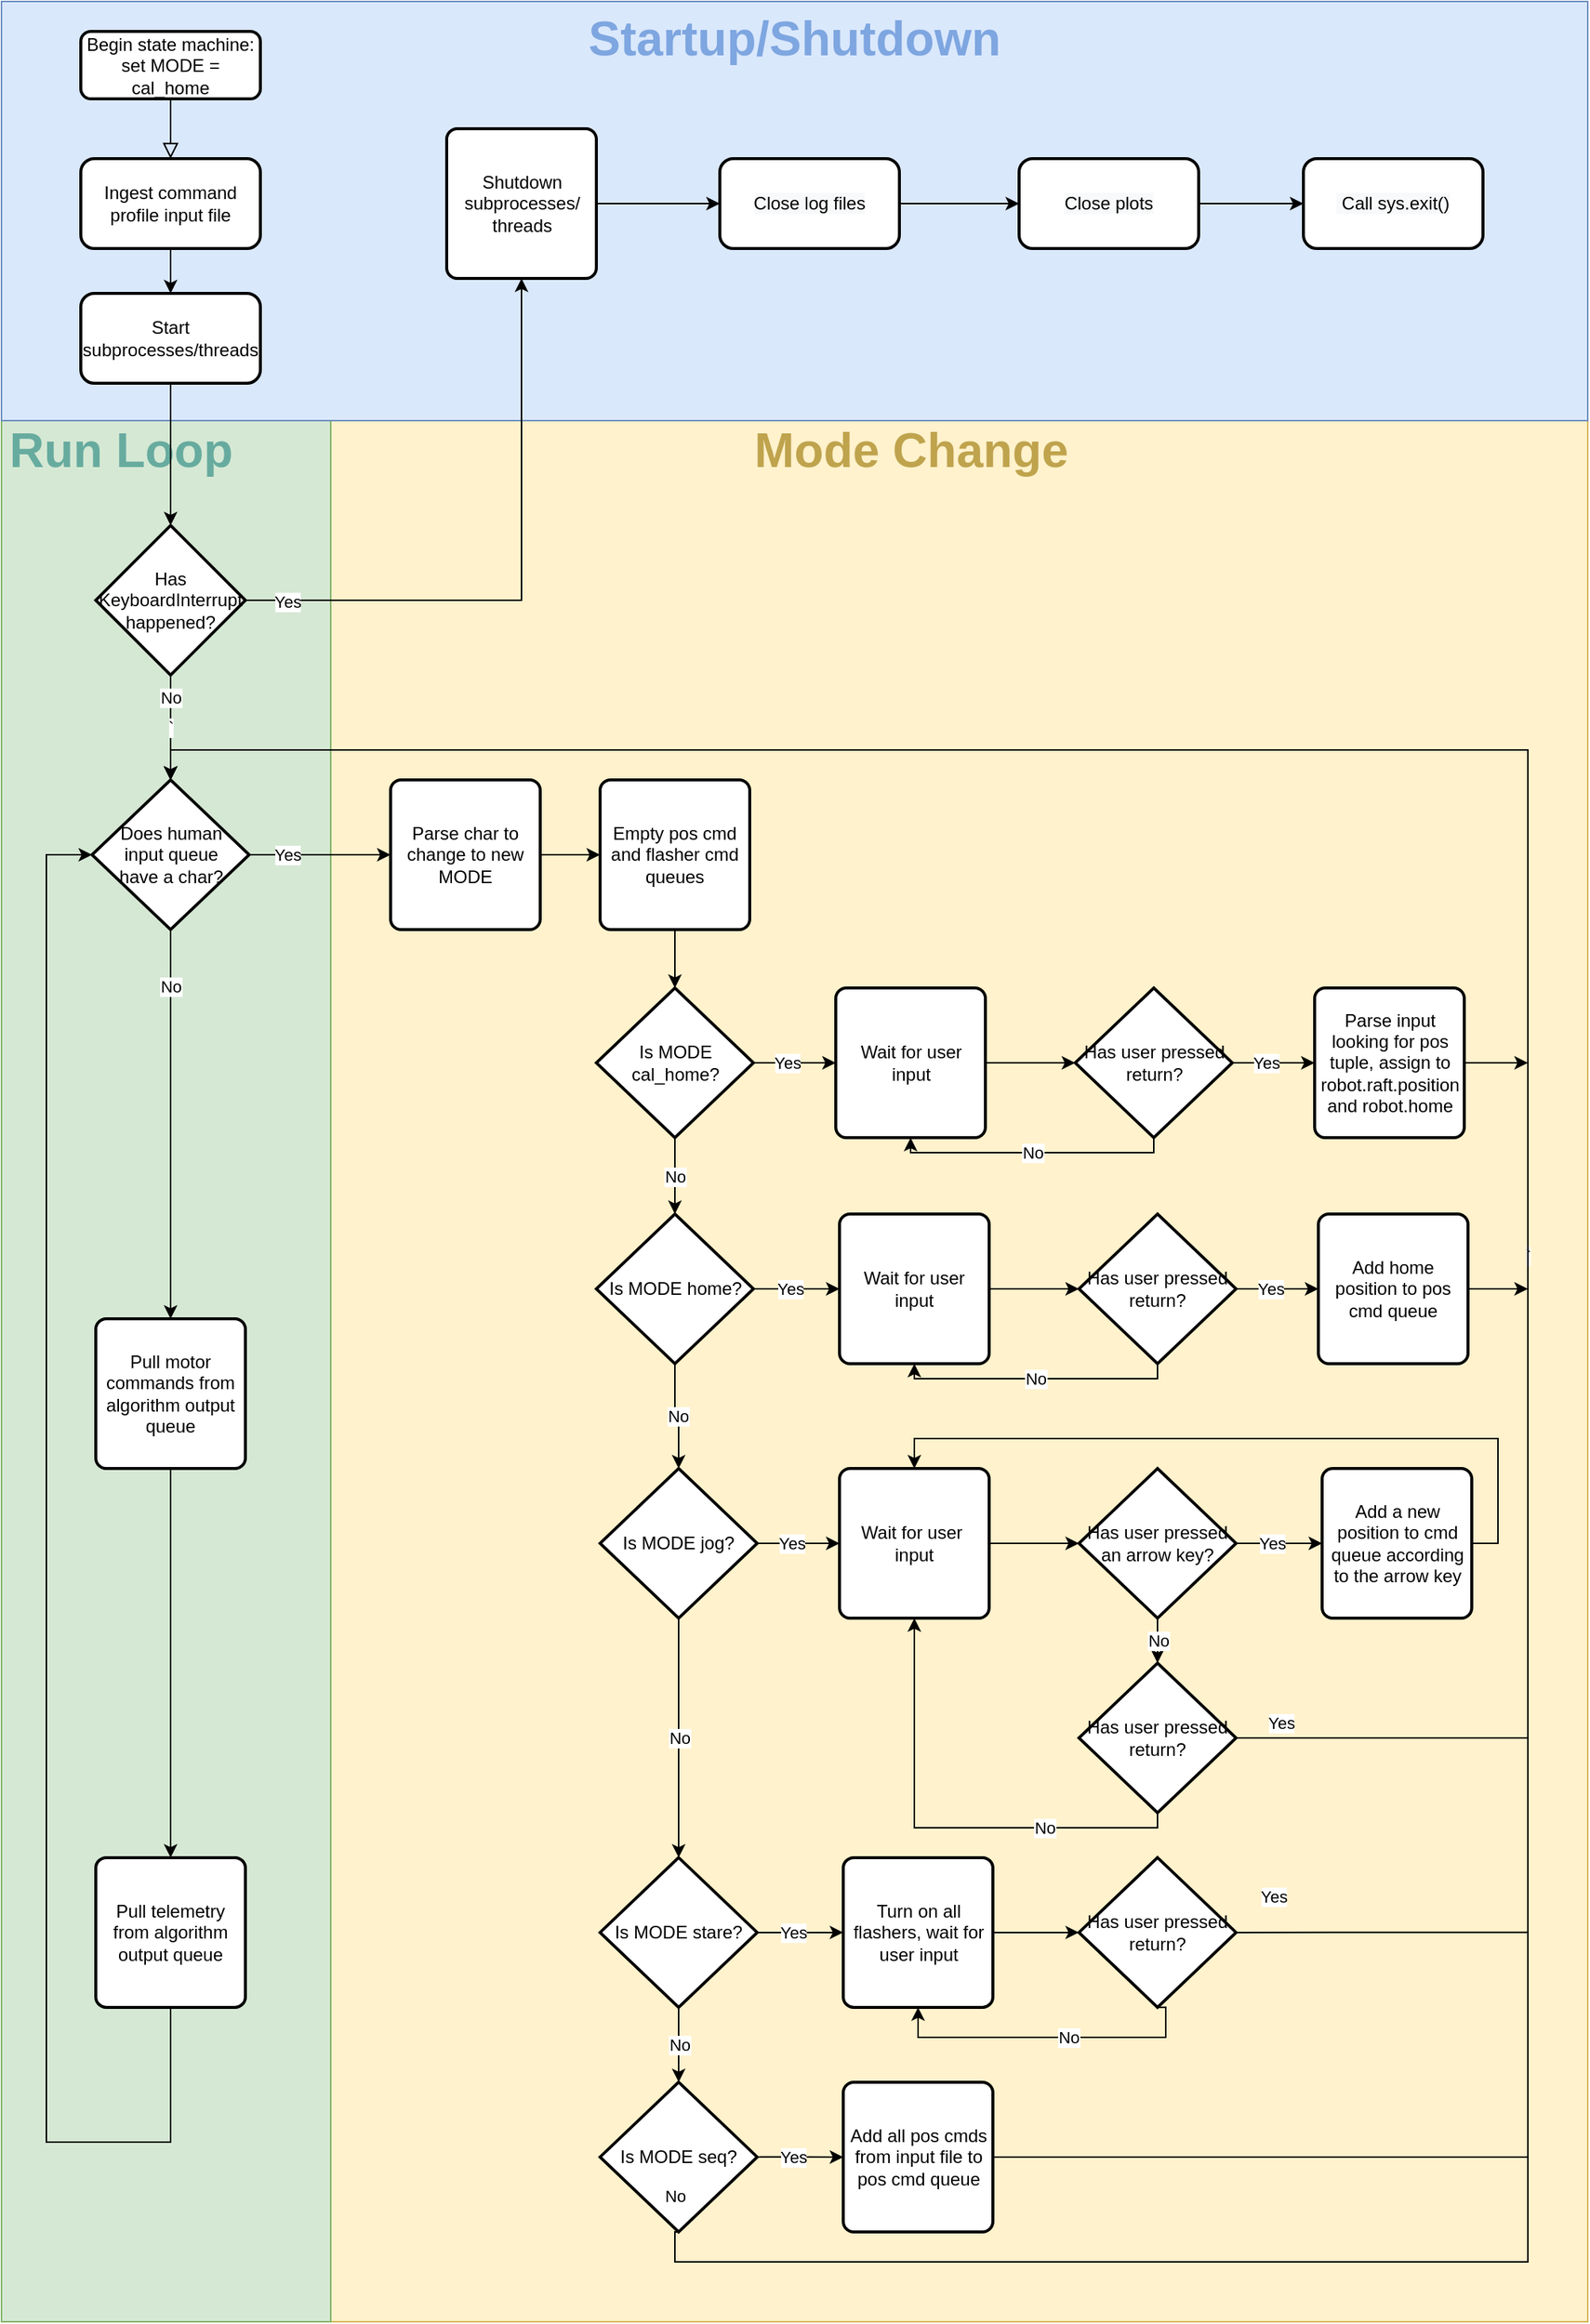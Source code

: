 <mxfile version="15.4.0" type="device"><diagram id="C5RBs43oDa-KdzZeNtuy" name="Page-1"><mxGraphModel dx="981" dy="1736" grid="1" gridSize="10" guides="1" tooltips="1" connect="1" arrows="1" fold="1" page="1" pageScale="1" pageWidth="827" pageHeight="1169" math="0" shadow="0"><root><mxCell id="WIyWlLk6GJQsqaUBKTNV-0"/><mxCell id="WIyWlLk6GJQsqaUBKTNV-1" parent="WIyWlLk6GJQsqaUBKTNV-0"/><mxCell id="3aw1ZNqdZFqttkbGH9FZ-80" value="" style="rounded=0;whiteSpace=wrap;html=1;fillColor=#fff2cc;strokeColor=#d6b656;" vertex="1" parent="WIyWlLk6GJQsqaUBKTNV-1"><mxGeometry x="350" y="-840" width="840" height="1270" as="geometry"/></mxCell><mxCell id="3aw1ZNqdZFqttkbGH9FZ-79" value="" style="rounded=0;whiteSpace=wrap;html=1;fillColor=#d5e8d4;strokeColor=#82b366;" vertex="1" parent="WIyWlLk6GJQsqaUBKTNV-1"><mxGeometry x="130" y="-840" width="220" height="1270" as="geometry"/></mxCell><mxCell id="3aw1ZNqdZFqttkbGH9FZ-78" value="" style="rounded=0;whiteSpace=wrap;html=1;fillColor=#dae8fc;strokeColor=#6c8ebf;" vertex="1" parent="WIyWlLk6GJQsqaUBKTNV-1"><mxGeometry x="130" y="-1120" width="1060" height="280" as="geometry"/></mxCell><mxCell id="WIyWlLk6GJQsqaUBKTNV-2" value="" style="rounded=0;html=1;jettySize=auto;orthogonalLoop=1;fontSize=11;endArrow=block;endFill=0;endSize=8;strokeWidth=1;shadow=0;labelBackgroundColor=none;edgeStyle=orthogonalEdgeStyle;" parent="WIyWlLk6GJQsqaUBKTNV-1" source="WIyWlLk6GJQsqaUBKTNV-3" target="vF_u31iRMHl0yjkTLBo3-0" edge="1"><mxGeometry relative="1" as="geometry"><mxPoint x="240.5" y="-985" as="targetPoint"/></mxGeometry></mxCell><mxCell id="WIyWlLk6GJQsqaUBKTNV-3" value="Begin state machine:&lt;br&gt;set MODE = cal_home" style="rounded=1;whiteSpace=wrap;html=1;fontSize=12;glass=0;strokeWidth=2;shadow=0;" parent="WIyWlLk6GJQsqaUBKTNV-1" vertex="1"><mxGeometry x="183" y="-1100" width="120" height="45" as="geometry"/></mxCell><mxCell id="vF_u31iRMHl0yjkTLBo3-3" style="edgeStyle=orthogonalEdgeStyle;rounded=0;orthogonalLoop=1;jettySize=auto;html=1;exitX=0.5;exitY=1;exitDx=0;exitDy=0;entryX=0.5;entryY=0;entryDx=0;entryDy=0;" parent="WIyWlLk6GJQsqaUBKTNV-1" source="vF_u31iRMHl0yjkTLBo3-0" target="vF_u31iRMHl0yjkTLBo3-8" edge="1"><mxGeometry relative="1" as="geometry"><mxPoint x="240.5" y="-915" as="targetPoint"/></mxGeometry></mxCell><mxCell id="vF_u31iRMHl0yjkTLBo3-0" value="Ingest command profile input file" style="rounded=1;whiteSpace=wrap;html=1;strokeWidth=2;" parent="WIyWlLk6GJQsqaUBKTNV-1" vertex="1"><mxGeometry x="183" y="-1015" width="120" height="60" as="geometry"/></mxCell><mxCell id="vF_u31iRMHl0yjkTLBo3-8" value="Start subprocesses/threads" style="rounded=1;whiteSpace=wrap;html=1;strokeWidth=2;" parent="WIyWlLk6GJQsqaUBKTNV-1" vertex="1"><mxGeometry x="183" y="-925" width="120" height="60" as="geometry"/></mxCell><mxCell id="vF_u31iRMHl0yjkTLBo3-9" value="Does human &lt;br&gt;input queue &lt;br&gt;have a char?" style="strokeWidth=2;html=1;shape=mxgraph.flowchart.decision;whiteSpace=wrap;" parent="WIyWlLk6GJQsqaUBKTNV-1" vertex="1"><mxGeometry x="190.5" y="-600" width="105" height="100" as="geometry"/></mxCell><mxCell id="vF_u31iRMHl0yjkTLBo3-10" value="" style="endArrow=classic;html=1;rounded=0;edgeStyle=orthogonalEdgeStyle;entryX=0;entryY=0.5;entryDx=0;entryDy=0;exitX=1;exitY=0.5;exitDx=0;exitDy=0;exitPerimeter=0;" parent="WIyWlLk6GJQsqaUBKTNV-1" target="vF_u31iRMHl0yjkTLBo3-22" edge="1" source="vF_u31iRMHl0yjkTLBo3-9"><mxGeometry relative="1" as="geometry"><mxPoint x="300" y="-570" as="sourcePoint"/><mxPoint x="394.5" y="-570" as="targetPoint"/></mxGeometry></mxCell><mxCell id="vF_u31iRMHl0yjkTLBo3-11" value="Yes" style="edgeLabel;resizable=0;html=1;align=center;verticalAlign=middle;" parent="vF_u31iRMHl0yjkTLBo3-10" connectable="0" vertex="1"><mxGeometry relative="1" as="geometry"><mxPoint x="-22" as="offset"/></mxGeometry></mxCell><mxCell id="vF_u31iRMHl0yjkTLBo3-14" value="Has KeyboardInterrupt&lt;br&gt;happened?" style="strokeWidth=2;html=1;shape=mxgraph.flowchart.decision;whiteSpace=wrap;" parent="WIyWlLk6GJQsqaUBKTNV-1" vertex="1"><mxGeometry x="193" y="-770" width="100" height="100" as="geometry"/></mxCell><mxCell id="vF_u31iRMHl0yjkTLBo3-15" value="Shutdown subprocesses/&lt;br&gt;threads" style="rounded=1;whiteSpace=wrap;html=1;absoluteArcSize=1;arcSize=14;strokeWidth=2;" parent="WIyWlLk6GJQsqaUBKTNV-1" vertex="1"><mxGeometry x="427.5" y="-1035" width="100" height="100" as="geometry"/></mxCell><mxCell id="vF_u31iRMHl0yjkTLBo3-16" value="`" style="endArrow=classic;html=1;rounded=0;edgeStyle=orthogonalEdgeStyle;entryX=0.5;entryY=0;entryDx=0;entryDy=0;entryPerimeter=0;exitX=0.5;exitY=1;exitDx=0;exitDy=0;exitPerimeter=0;" parent="WIyWlLk6GJQsqaUBKTNV-1" source="vF_u31iRMHl0yjkTLBo3-14" target="vF_u31iRMHl0yjkTLBo3-9" edge="1"><mxGeometry relative="1" as="geometry"><mxPoint x="208" y="-480" as="sourcePoint"/><mxPoint x="318" y="-560" as="targetPoint"/></mxGeometry></mxCell><mxCell id="vF_u31iRMHl0yjkTLBo3-17" value="No" style="edgeLabel;resizable=0;html=1;align=center;verticalAlign=middle;" parent="vF_u31iRMHl0yjkTLBo3-16" connectable="0" vertex="1"><mxGeometry relative="1" as="geometry"><mxPoint y="-20" as="offset"/></mxGeometry></mxCell><mxCell id="vF_u31iRMHl0yjkTLBo3-18" value="" style="endArrow=classic;html=1;rounded=0;edgeStyle=orthogonalEdgeStyle;exitX=0.5;exitY=1;exitDx=0;exitDy=0;exitPerimeter=0;entryX=0.5;entryY=0;entryDx=0;entryDy=0;" parent="WIyWlLk6GJQsqaUBKTNV-1" edge="1"><mxGeometry relative="1" as="geometry"><mxPoint x="243" y="-500" as="sourcePoint"/><mxPoint x="243" y="-240" as="targetPoint"/></mxGeometry></mxCell><mxCell id="vF_u31iRMHl0yjkTLBo3-19" value="No" style="edgeLabel;resizable=0;html=1;align=center;verticalAlign=middle;" parent="vF_u31iRMHl0yjkTLBo3-18" connectable="0" vertex="1"><mxGeometry relative="1" as="geometry"><mxPoint y="-92" as="offset"/></mxGeometry></mxCell><mxCell id="vF_u31iRMHl0yjkTLBo3-20" value="Is MODE cal_home?" style="strokeWidth=2;html=1;shape=mxgraph.flowchart.decision;whiteSpace=wrap;" parent="WIyWlLk6GJQsqaUBKTNV-1" vertex="1"><mxGeometry x="527.5" y="-461" width="105" height="100" as="geometry"/></mxCell><mxCell id="vF_u31iRMHl0yjkTLBo3-22" value="Parse char to change to new MODE" style="rounded=1;whiteSpace=wrap;html=1;absoluteArcSize=1;arcSize=14;strokeWidth=2;" parent="WIyWlLk6GJQsqaUBKTNV-1" vertex="1"><mxGeometry x="390" y="-600" width="100" height="100" as="geometry"/></mxCell><mxCell id="vF_u31iRMHl0yjkTLBo3-23" value="Wait for user &lt;br&gt;input" style="rounded=1;whiteSpace=wrap;html=1;absoluteArcSize=1;arcSize=14;strokeWidth=2;" parent="WIyWlLk6GJQsqaUBKTNV-1" vertex="1"><mxGeometry x="687.5" y="-461" width="100" height="100" as="geometry"/></mxCell><mxCell id="vF_u31iRMHl0yjkTLBo3-24" value="Is MODE home?" style="strokeWidth=2;html=1;shape=mxgraph.flowchart.decision;whiteSpace=wrap;" parent="WIyWlLk6GJQsqaUBKTNV-1" vertex="1"><mxGeometry x="527.5" y="-310" width="105" height="100" as="geometry"/></mxCell><mxCell id="vF_u31iRMHl0yjkTLBo3-25" value="Wait for user &lt;br&gt;input" style="rounded=1;whiteSpace=wrap;html=1;absoluteArcSize=1;arcSize=14;strokeWidth=2;" parent="WIyWlLk6GJQsqaUBKTNV-1" vertex="1"><mxGeometry x="690" y="-310" width="100" height="100" as="geometry"/></mxCell><mxCell id="vF_u31iRMHl0yjkTLBo3-26" value="Is MODE jog?" style="strokeWidth=2;html=1;shape=mxgraph.flowchart.decision;whiteSpace=wrap;" parent="WIyWlLk6GJQsqaUBKTNV-1" vertex="1"><mxGeometry x="530" y="-140" width="105" height="100" as="geometry"/></mxCell><mxCell id="vF_u31iRMHl0yjkTLBo3-27" value="Wait for user&amp;nbsp;&lt;br&gt;input" style="rounded=1;whiteSpace=wrap;html=1;absoluteArcSize=1;arcSize=14;strokeWidth=2;" parent="WIyWlLk6GJQsqaUBKTNV-1" vertex="1"><mxGeometry x="690" y="-140" width="100" height="100" as="geometry"/></mxCell><mxCell id="vF_u31iRMHl0yjkTLBo3-28" value="Is MODE stare?" style="strokeWidth=2;html=1;shape=mxgraph.flowchart.decision;whiteSpace=wrap;" parent="WIyWlLk6GJQsqaUBKTNV-1" vertex="1"><mxGeometry x="530" y="119.94" width="105" height="100" as="geometry"/></mxCell><mxCell id="3aw1ZNqdZFqttkbGH9FZ-0" value="Is MODE seq?" style="strokeWidth=2;html=1;shape=mxgraph.flowchart.decision;whiteSpace=wrap;" vertex="1" parent="WIyWlLk6GJQsqaUBKTNV-1"><mxGeometry x="530" y="269.94" width="105" height="100" as="geometry"/></mxCell><mxCell id="3aw1ZNqdZFqttkbGH9FZ-1" value="Add all pos cmds from input file to pos cmd queue" style="rounded=1;whiteSpace=wrap;html=1;absoluteArcSize=1;arcSize=14;strokeWidth=2;" vertex="1" parent="WIyWlLk6GJQsqaUBKTNV-1"><mxGeometry x="692.5" y="270" width="100" height="100" as="geometry"/></mxCell><mxCell id="3aw1ZNqdZFqttkbGH9FZ-3" value="Has user pressed return?" style="strokeWidth=2;html=1;shape=mxgraph.flowchart.decision;whiteSpace=wrap;" vertex="1" parent="WIyWlLk6GJQsqaUBKTNV-1"><mxGeometry x="847.5" y="-461" width="105" height="100" as="geometry"/></mxCell><mxCell id="3aw1ZNqdZFqttkbGH9FZ-4" value="Parse input looking for pos tuple, assign to robot.raft.position and robot.home" style="rounded=1;whiteSpace=wrap;html=1;absoluteArcSize=1;arcSize=14;strokeWidth=2;" vertex="1" parent="WIyWlLk6GJQsqaUBKTNV-1"><mxGeometry x="1007.5" y="-461" width="100" height="100" as="geometry"/></mxCell><mxCell id="3aw1ZNqdZFqttkbGH9FZ-5" value="Empty pos cmd and flasher cmd queues" style="rounded=1;whiteSpace=wrap;html=1;absoluteArcSize=1;arcSize=14;strokeWidth=2;" vertex="1" parent="WIyWlLk6GJQsqaUBKTNV-1"><mxGeometry x="530" y="-600" width="100" height="100" as="geometry"/></mxCell><mxCell id="3aw1ZNqdZFqttkbGH9FZ-6" value="Has user pressed return?" style="strokeWidth=2;html=1;shape=mxgraph.flowchart.decision;whiteSpace=wrap;" vertex="1" parent="WIyWlLk6GJQsqaUBKTNV-1"><mxGeometry x="850" y="-310" width="105" height="100" as="geometry"/></mxCell><mxCell id="3aw1ZNqdZFqttkbGH9FZ-7" value="Add home position to pos cmd queue" style="rounded=1;whiteSpace=wrap;html=1;absoluteArcSize=1;arcSize=14;strokeWidth=2;" vertex="1" parent="WIyWlLk6GJQsqaUBKTNV-1"><mxGeometry x="1010" y="-310" width="100" height="100" as="geometry"/></mxCell><mxCell id="3aw1ZNqdZFqttkbGH9FZ-8" value="Has user pressed return?" style="strokeWidth=2;html=1;shape=mxgraph.flowchart.decision;whiteSpace=wrap;" vertex="1" parent="WIyWlLk6GJQsqaUBKTNV-1"><mxGeometry x="850" y="-10" width="105" height="100" as="geometry"/></mxCell><mxCell id="3aw1ZNqdZFqttkbGH9FZ-9" value="Add a new position to cmd queue according to the arrow key" style="rounded=1;whiteSpace=wrap;html=1;absoluteArcSize=1;arcSize=14;strokeWidth=2;" vertex="1" parent="WIyWlLk6GJQsqaUBKTNV-1"><mxGeometry x="1012.5" y="-140" width="100" height="100" as="geometry"/></mxCell><mxCell id="3aw1ZNqdZFqttkbGH9FZ-10" value="Has user pressed an arrow key?" style="strokeWidth=2;html=1;shape=mxgraph.flowchart.decision;whiteSpace=wrap;" vertex="1" parent="WIyWlLk6GJQsqaUBKTNV-1"><mxGeometry x="850" y="-140" width="105" height="100" as="geometry"/></mxCell><mxCell id="3aw1ZNqdZFqttkbGH9FZ-11" value="Has user pressed return?" style="strokeWidth=2;html=1;shape=mxgraph.flowchart.decision;whiteSpace=wrap;" vertex="1" parent="WIyWlLk6GJQsqaUBKTNV-1"><mxGeometry x="850" y="119.94" width="105" height="100" as="geometry"/></mxCell><mxCell id="3aw1ZNqdZFqttkbGH9FZ-12" value="Turn on all flashers, wait for user input" style="rounded=1;whiteSpace=wrap;html=1;absoluteArcSize=1;arcSize=14;strokeWidth=2;" vertex="1" parent="WIyWlLk6GJQsqaUBKTNV-1"><mxGeometry x="692.5" y="119.94" width="100" height="100" as="geometry"/></mxCell><mxCell id="3aw1ZNqdZFqttkbGH9FZ-13" value="" style="endArrow=classic;html=1;rounded=0;edgeStyle=orthogonalEdgeStyle;entryX=0;entryY=0.5;entryDx=0;entryDy=0;exitX=1;exitY=0.5;exitDx=0;exitDy=0;" edge="1" parent="WIyWlLk6GJQsqaUBKTNV-1" source="vF_u31iRMHl0yjkTLBo3-22" target="3aw1ZNqdZFqttkbGH9FZ-5"><mxGeometry width="50" height="50" relative="1" as="geometry"><mxPoint x="490.5" y="-521" as="sourcePoint"/><mxPoint x="502.5" y="-601" as="targetPoint"/></mxGeometry></mxCell><mxCell id="3aw1ZNqdZFqttkbGH9FZ-14" value="" style="endArrow=classic;html=1;rounded=0;edgeStyle=orthogonalEdgeStyle;exitX=1;exitY=0.5;exitDx=0;exitDy=0;exitPerimeter=0;entryX=0.5;entryY=1;entryDx=0;entryDy=0;" edge="1" parent="WIyWlLk6GJQsqaUBKTNV-1" source="vF_u31iRMHl0yjkTLBo3-14" target="vF_u31iRMHl0yjkTLBo3-15"><mxGeometry relative="1" as="geometry"><mxPoint x="320" y="-540" as="sourcePoint"/><mxPoint x="362.5" y="-720" as="targetPoint"/></mxGeometry></mxCell><mxCell id="3aw1ZNqdZFqttkbGH9FZ-15" value="Yes" style="edgeLabel;resizable=0;html=1;align=center;verticalAlign=middle;" connectable="0" vertex="1" parent="3aw1ZNqdZFqttkbGH9FZ-14"><mxGeometry relative="1" as="geometry"><mxPoint x="-157" y="16" as="offset"/></mxGeometry></mxCell><mxCell id="3aw1ZNqdZFqttkbGH9FZ-17" value="" style="endArrow=classic;html=1;rounded=0;edgeStyle=orthogonalEdgeStyle;entryX=0.5;entryY=0;entryDx=0;entryDy=0;exitX=0.5;exitY=1;exitDx=0;exitDy=0;entryPerimeter=0;" edge="1" parent="WIyWlLk6GJQsqaUBKTNV-1" source="3aw1ZNqdZFqttkbGH9FZ-5" target="vF_u31iRMHl0yjkTLBo3-20"><mxGeometry width="50" height="50" relative="1" as="geometry"><mxPoint x="472.5" y="-540" as="sourcePoint"/><mxPoint x="537.5" y="-540" as="targetPoint"/></mxGeometry></mxCell><mxCell id="3aw1ZNqdZFqttkbGH9FZ-18" value="" style="endArrow=classic;html=1;rounded=0;edgeStyle=orthogonalEdgeStyle;entryX=0;entryY=0.5;entryDx=0;entryDy=0;exitX=1;exitY=0.5;exitDx=0;exitDy=0;exitPerimeter=0;" edge="1" parent="WIyWlLk6GJQsqaUBKTNV-1" source="vF_u31iRMHl0yjkTLBo3-20" target="vF_u31iRMHl0yjkTLBo3-23"><mxGeometry relative="1" as="geometry"><mxPoint x="317.5" y="-540" as="sourcePoint"/><mxPoint x="372.5" y="-540" as="targetPoint"/></mxGeometry></mxCell><mxCell id="3aw1ZNqdZFqttkbGH9FZ-19" value="Yes" style="edgeLabel;resizable=0;html=1;align=center;verticalAlign=middle;" connectable="0" vertex="1" parent="3aw1ZNqdZFqttkbGH9FZ-18"><mxGeometry relative="1" as="geometry"><mxPoint x="-5" as="offset"/></mxGeometry></mxCell><mxCell id="3aw1ZNqdZFqttkbGH9FZ-20" value="" style="endArrow=classic;html=1;rounded=0;edgeStyle=orthogonalEdgeStyle;entryX=0;entryY=0.5;entryDx=0;entryDy=0;exitX=1;exitY=0.5;exitDx=0;exitDy=0;exitPerimeter=0;" edge="1" parent="WIyWlLk6GJQsqaUBKTNV-1" source="vF_u31iRMHl0yjkTLBo3-24" target="vF_u31iRMHl0yjkTLBo3-25"><mxGeometry relative="1" as="geometry"><mxPoint x="330" y="-510" as="sourcePoint"/><mxPoint x="385" y="-510" as="targetPoint"/></mxGeometry></mxCell><mxCell id="3aw1ZNqdZFqttkbGH9FZ-21" value="Yes" style="edgeLabel;resizable=0;html=1;align=center;verticalAlign=middle;" connectable="0" vertex="1" parent="3aw1ZNqdZFqttkbGH9FZ-20"><mxGeometry relative="1" as="geometry"><mxPoint x="-5" as="offset"/></mxGeometry></mxCell><mxCell id="3aw1ZNqdZFqttkbGH9FZ-22" value="" style="endArrow=classic;html=1;rounded=0;edgeStyle=orthogonalEdgeStyle;entryX=0;entryY=0.5;entryDx=0;entryDy=0;exitX=1;exitY=0.5;exitDx=0;exitDy=0;exitPerimeter=0;" edge="1" parent="WIyWlLk6GJQsqaUBKTNV-1" source="vF_u31iRMHl0yjkTLBo3-26" target="vF_u31iRMHl0yjkTLBo3-27"><mxGeometry relative="1" as="geometry"><mxPoint x="342.5" y="-460" as="sourcePoint"/><mxPoint x="397.5" y="-460" as="targetPoint"/></mxGeometry></mxCell><mxCell id="3aw1ZNqdZFqttkbGH9FZ-23" value="Yes" style="edgeLabel;resizable=0;html=1;align=center;verticalAlign=middle;" connectable="0" vertex="1" parent="3aw1ZNqdZFqttkbGH9FZ-22"><mxGeometry relative="1" as="geometry"><mxPoint x="-5" as="offset"/></mxGeometry></mxCell><mxCell id="3aw1ZNqdZFqttkbGH9FZ-24" value="" style="endArrow=classic;html=1;rounded=0;edgeStyle=orthogonalEdgeStyle;entryX=0;entryY=0.5;entryDx=0;entryDy=0;exitX=1;exitY=0.5;exitDx=0;exitDy=0;exitPerimeter=0;" edge="1" parent="WIyWlLk6GJQsqaUBKTNV-1" source="3aw1ZNqdZFqttkbGH9FZ-3" target="3aw1ZNqdZFqttkbGH9FZ-4"><mxGeometry relative="1" as="geometry"><mxPoint x="347.5" y="-510" as="sourcePoint"/><mxPoint x="402.5" y="-510" as="targetPoint"/></mxGeometry></mxCell><mxCell id="3aw1ZNqdZFqttkbGH9FZ-25" value="Yes" style="edgeLabel;resizable=0;html=1;align=center;verticalAlign=middle;" connectable="0" vertex="1" parent="3aw1ZNqdZFqttkbGH9FZ-24"><mxGeometry relative="1" as="geometry"><mxPoint x="-5" as="offset"/></mxGeometry></mxCell><mxCell id="3aw1ZNqdZFqttkbGH9FZ-26" value="" style="endArrow=classic;html=1;rounded=0;edgeStyle=orthogonalEdgeStyle;entryX=0;entryY=0.5;entryDx=0;entryDy=0;exitX=1;exitY=0.5;exitDx=0;exitDy=0;exitPerimeter=0;" edge="1" parent="WIyWlLk6GJQsqaUBKTNV-1" source="3aw1ZNqdZFqttkbGH9FZ-6" target="3aw1ZNqdZFqttkbGH9FZ-7"><mxGeometry relative="1" as="geometry"><mxPoint x="360" y="-480" as="sourcePoint"/><mxPoint x="415" y="-480" as="targetPoint"/></mxGeometry></mxCell><mxCell id="3aw1ZNqdZFqttkbGH9FZ-27" value="Yes" style="edgeLabel;resizable=0;html=1;align=center;verticalAlign=middle;" connectable="0" vertex="1" parent="3aw1ZNqdZFqttkbGH9FZ-26"><mxGeometry relative="1" as="geometry"><mxPoint x="-5" as="offset"/></mxGeometry></mxCell><mxCell id="3aw1ZNqdZFqttkbGH9FZ-30" value="" style="endArrow=classic;html=1;rounded=0;edgeStyle=orthogonalEdgeStyle;entryX=0;entryY=0.5;entryDx=0;entryDy=0;exitX=1;exitY=0.5;exitDx=0;exitDy=0;exitPerimeter=0;" edge="1" parent="WIyWlLk6GJQsqaUBKTNV-1" source="3aw1ZNqdZFqttkbGH9FZ-10" target="3aw1ZNqdZFqttkbGH9FZ-9"><mxGeometry relative="1" as="geometry"><mxPoint x="382.5" y="-420" as="sourcePoint"/><mxPoint x="437.5" y="-420" as="targetPoint"/></mxGeometry></mxCell><mxCell id="3aw1ZNqdZFqttkbGH9FZ-31" value="Yes" style="edgeLabel;resizable=0;html=1;align=center;verticalAlign=middle;" connectable="0" vertex="1" parent="3aw1ZNqdZFqttkbGH9FZ-30"><mxGeometry relative="1" as="geometry"><mxPoint x="-5" as="offset"/></mxGeometry></mxCell><mxCell id="3aw1ZNqdZFqttkbGH9FZ-33" value="" style="endArrow=classic;html=1;rounded=0;edgeStyle=orthogonalEdgeStyle;exitX=1;exitY=0.5;exitDx=0;exitDy=0;" edge="1" parent="WIyWlLk6GJQsqaUBKTNV-1" source="3aw1ZNqdZFqttkbGH9FZ-4"><mxGeometry width="50" height="50" relative="1" as="geometry"><mxPoint x="472.5" y="-540" as="sourcePoint"/><mxPoint x="1150" y="-411" as="targetPoint"/></mxGeometry></mxCell><mxCell id="3aw1ZNqdZFqttkbGH9FZ-34" value="" style="endArrow=classic;html=1;rounded=0;edgeStyle=orthogonalEdgeStyle;exitX=1;exitY=0.5;exitDx=0;exitDy=0;" edge="1" parent="WIyWlLk6GJQsqaUBKTNV-1" source="3aw1ZNqdZFqttkbGH9FZ-7"><mxGeometry width="50" height="50" relative="1" as="geometry"><mxPoint x="1117.5" y="-401" as="sourcePoint"/><mxPoint x="1150" y="-260" as="targetPoint"/></mxGeometry></mxCell><mxCell id="3aw1ZNqdZFqttkbGH9FZ-35" value="" style="endArrow=classic;html=1;rounded=0;edgeStyle=orthogonalEdgeStyle;exitX=1;exitY=0.5;exitDx=0;exitDy=0;entryX=0.5;entryY=0;entryDx=0;entryDy=0;" edge="1" parent="WIyWlLk6GJQsqaUBKTNV-1" source="3aw1ZNqdZFqttkbGH9FZ-9" target="vF_u31iRMHl0yjkTLBo3-27"><mxGeometry width="50" height="50" relative="1" as="geometry"><mxPoint x="1122.5" y="-210" as="sourcePoint"/><mxPoint x="1165" y="-210" as="targetPoint"/><Array as="points"><mxPoint x="1130" y="-90"/><mxPoint x="1130" y="-160"/><mxPoint x="740" y="-160"/></Array></mxGeometry></mxCell><mxCell id="3aw1ZNqdZFqttkbGH9FZ-36" value="" style="endArrow=classic;html=1;rounded=0;edgeStyle=orthogonalEdgeStyle;entryX=0;entryY=0.5;entryDx=0;entryDy=0;exitX=1;exitY=0.5;exitDx=0;exitDy=0;entryPerimeter=0;" edge="1" parent="WIyWlLk6GJQsqaUBKTNV-1" source="vF_u31iRMHl0yjkTLBo3-23" target="3aw1ZNqdZFqttkbGH9FZ-3"><mxGeometry width="50" height="50" relative="1" as="geometry"><mxPoint x="472.5" y="-540" as="sourcePoint"/><mxPoint x="540" y="-540" as="targetPoint"/></mxGeometry></mxCell><mxCell id="3aw1ZNqdZFqttkbGH9FZ-37" value="" style="endArrow=classic;html=1;rounded=0;edgeStyle=orthogonalEdgeStyle;entryX=0;entryY=0.5;entryDx=0;entryDy=0;exitX=1;exitY=0.5;exitDx=0;exitDy=0;entryPerimeter=0;" edge="1" parent="WIyWlLk6GJQsqaUBKTNV-1" source="vF_u31iRMHl0yjkTLBo3-25" target="3aw1ZNqdZFqttkbGH9FZ-6"><mxGeometry width="50" height="50" relative="1" as="geometry"><mxPoint x="797.5" y="-401" as="sourcePoint"/><mxPoint x="857.5" y="-401" as="targetPoint"/></mxGeometry></mxCell><mxCell id="3aw1ZNqdZFqttkbGH9FZ-38" value="" style="endArrow=classic;html=1;rounded=0;edgeStyle=orthogonalEdgeStyle;entryX=0;entryY=0.5;entryDx=0;entryDy=0;exitX=1;exitY=0.5;exitDx=0;exitDy=0;entryPerimeter=0;" edge="1" parent="WIyWlLk6GJQsqaUBKTNV-1" source="vF_u31iRMHl0yjkTLBo3-27" target="3aw1ZNqdZFqttkbGH9FZ-10"><mxGeometry width="50" height="50" relative="1" as="geometry"><mxPoint x="802.5" y="-230" as="sourcePoint"/><mxPoint x="862.5" y="-230" as="targetPoint"/></mxGeometry></mxCell><mxCell id="3aw1ZNqdZFqttkbGH9FZ-39" value="`" style="endArrow=classic;html=1;rounded=0;edgeStyle=orthogonalEdgeStyle;exitX=0.5;exitY=1;exitDx=0;exitDy=0;exitPerimeter=0;entryX=0.5;entryY=0;entryDx=0;entryDy=0;entryPerimeter=0;" edge="1" parent="WIyWlLk6GJQsqaUBKTNV-1" source="vF_u31iRMHl0yjkTLBo3-20" target="vF_u31iRMHl0yjkTLBo3-24"><mxGeometry relative="1" as="geometry"><mxPoint x="290" y="-290" as="sourcePoint"/><mxPoint x="485" y="-200" as="targetPoint"/></mxGeometry></mxCell><mxCell id="3aw1ZNqdZFqttkbGH9FZ-40" value="No" style="edgeLabel;resizable=0;html=1;align=center;verticalAlign=middle;" connectable="0" vertex="1" parent="3aw1ZNqdZFqttkbGH9FZ-39"><mxGeometry relative="1" as="geometry"/></mxCell><mxCell id="3aw1ZNqdZFqttkbGH9FZ-41" value="`" style="endArrow=classic;html=1;rounded=0;edgeStyle=orthogonalEdgeStyle;exitX=0.5;exitY=1;exitDx=0;exitDy=0;exitPerimeter=0;entryX=0.5;entryY=0;entryDx=0;entryDy=0;entryPerimeter=0;" edge="1" parent="WIyWlLk6GJQsqaUBKTNV-1" source="vF_u31iRMHl0yjkTLBo3-24" target="vF_u31iRMHl0yjkTLBo3-26"><mxGeometry relative="1" as="geometry"><mxPoint x="590" y="-351" as="sourcePoint"/><mxPoint x="590" y="-300" as="targetPoint"/></mxGeometry></mxCell><mxCell id="3aw1ZNqdZFqttkbGH9FZ-42" value="No" style="edgeLabel;resizable=0;html=1;align=center;verticalAlign=middle;" connectable="0" vertex="1" parent="3aw1ZNqdZFqttkbGH9FZ-41"><mxGeometry relative="1" as="geometry"/></mxCell><mxCell id="3aw1ZNqdZFqttkbGH9FZ-43" value="`" style="endArrow=classic;html=1;rounded=0;edgeStyle=orthogonalEdgeStyle;exitX=0.5;exitY=1;exitDx=0;exitDy=0;exitPerimeter=0;entryX=0.5;entryY=0;entryDx=0;entryDy=0;entryPerimeter=0;" edge="1" parent="WIyWlLk6GJQsqaUBKTNV-1" source="vF_u31iRMHl0yjkTLBo3-26" target="vF_u31iRMHl0yjkTLBo3-28"><mxGeometry relative="1" as="geometry"><mxPoint x="592.5" y="-180" as="sourcePoint"/><mxPoint x="592.5" y="-130" as="targetPoint"/></mxGeometry></mxCell><mxCell id="3aw1ZNqdZFqttkbGH9FZ-44" value="No" style="edgeLabel;resizable=0;html=1;align=center;verticalAlign=middle;" connectable="0" vertex="1" parent="3aw1ZNqdZFqttkbGH9FZ-43"><mxGeometry relative="1" as="geometry"/></mxCell><mxCell id="3aw1ZNqdZFqttkbGH9FZ-45" value="`" style="endArrow=classic;html=1;rounded=0;edgeStyle=orthogonalEdgeStyle;exitX=0.5;exitY=1;exitDx=0;exitDy=0;exitPerimeter=0;entryX=0.5;entryY=0;entryDx=0;entryDy=0;entryPerimeter=0;" edge="1" parent="WIyWlLk6GJQsqaUBKTNV-1" source="vF_u31iRMHl0yjkTLBo3-28" target="3aw1ZNqdZFqttkbGH9FZ-0"><mxGeometry relative="1" as="geometry"><mxPoint x="635" y="-20.06" as="sourcePoint"/><mxPoint x="640" y="129.94" as="targetPoint"/></mxGeometry></mxCell><mxCell id="3aw1ZNqdZFqttkbGH9FZ-46" value="No" style="edgeLabel;resizable=0;html=1;align=center;verticalAlign=middle;" connectable="0" vertex="1" parent="3aw1ZNqdZFqttkbGH9FZ-45"><mxGeometry relative="1" as="geometry"/></mxCell><mxCell id="3aw1ZNqdZFqttkbGH9FZ-49" value="`" style="endArrow=classic;html=1;rounded=0;edgeStyle=orthogonalEdgeStyle;exitX=0.5;exitY=1;exitDx=0;exitDy=0;exitPerimeter=0;entryX=0.5;entryY=1;entryDx=0;entryDy=0;" edge="1" parent="WIyWlLk6GJQsqaUBKTNV-1" source="3aw1ZNqdZFqttkbGH9FZ-3" target="vF_u31iRMHl0yjkTLBo3-23"><mxGeometry relative="1" as="geometry"><mxPoint x="590" y="-200" as="sourcePoint"/><mxPoint x="590" y="-150" as="targetPoint"/></mxGeometry></mxCell><mxCell id="3aw1ZNqdZFqttkbGH9FZ-50" value="No" style="edgeLabel;resizable=0;html=1;align=center;verticalAlign=middle;" connectable="0" vertex="1" parent="3aw1ZNqdZFqttkbGH9FZ-49"><mxGeometry relative="1" as="geometry"/></mxCell><mxCell id="3aw1ZNqdZFqttkbGH9FZ-51" value="`" style="endArrow=classic;html=1;rounded=0;edgeStyle=orthogonalEdgeStyle;exitX=0.5;exitY=1;exitDx=0;exitDy=0;exitPerimeter=0;entryX=0.5;entryY=1;entryDx=0;entryDy=0;" edge="1" parent="WIyWlLk6GJQsqaUBKTNV-1" source="3aw1ZNqdZFqttkbGH9FZ-6" target="vF_u31iRMHl0yjkTLBo3-25"><mxGeometry relative="1" as="geometry"><mxPoint x="910.0" y="-351" as="sourcePoint"/><mxPoint x="747.5" y="-351" as="targetPoint"/></mxGeometry></mxCell><mxCell id="3aw1ZNqdZFqttkbGH9FZ-52" value="No" style="edgeLabel;resizable=0;html=1;align=center;verticalAlign=middle;" connectable="0" vertex="1" parent="3aw1ZNqdZFqttkbGH9FZ-51"><mxGeometry relative="1" as="geometry"/></mxCell><mxCell id="3aw1ZNqdZFqttkbGH9FZ-53" value="`" style="endArrow=classic;html=1;rounded=0;edgeStyle=orthogonalEdgeStyle;exitX=0.5;exitY=1;exitDx=0;exitDy=0;exitPerimeter=0;entryX=0.5;entryY=0;entryDx=0;entryDy=0;entryPerimeter=0;" edge="1" parent="WIyWlLk6GJQsqaUBKTNV-1" source="3aw1ZNqdZFqttkbGH9FZ-10" target="3aw1ZNqdZFqttkbGH9FZ-8"><mxGeometry relative="1" as="geometry"><mxPoint x="915.0" y="-180" as="sourcePoint"/><mxPoint x="752.5" y="-180" as="targetPoint"/></mxGeometry></mxCell><mxCell id="3aw1ZNqdZFqttkbGH9FZ-54" value="No" style="edgeLabel;resizable=0;html=1;align=center;verticalAlign=middle;" connectable="0" vertex="1" parent="3aw1ZNqdZFqttkbGH9FZ-53"><mxGeometry relative="1" as="geometry"/></mxCell><mxCell id="3aw1ZNqdZFqttkbGH9FZ-55" value="" style="endArrow=classic;html=1;rounded=0;edgeStyle=orthogonalEdgeStyle;exitX=0.5;exitY=1;exitDx=0;exitDy=0;exitPerimeter=0;entryX=0.5;entryY=1;entryDx=0;entryDy=0;" edge="1" parent="WIyWlLk6GJQsqaUBKTNV-1" source="3aw1ZNqdZFqttkbGH9FZ-8" target="vF_u31iRMHl0yjkTLBo3-27"><mxGeometry relative="1" as="geometry"><mxPoint x="917.5" y="-30" as="sourcePoint"/><mxPoint x="755" y="-30" as="targetPoint"/></mxGeometry></mxCell><mxCell id="3aw1ZNqdZFqttkbGH9FZ-56" value="No" style="edgeLabel;resizable=0;html=1;align=center;verticalAlign=middle;" connectable="0" vertex="1" parent="3aw1ZNqdZFqttkbGH9FZ-55"><mxGeometry relative="1" as="geometry"><mxPoint x="71" as="offset"/></mxGeometry></mxCell><mxCell id="3aw1ZNqdZFqttkbGH9FZ-57" value="" style="endArrow=classic;html=1;rounded=0;edgeStyle=orthogonalEdgeStyle;entryX=0.5;entryY=0;entryDx=0;entryDy=0;exitX=1;exitY=0.5;exitDx=0;exitDy=0;exitPerimeter=0;entryPerimeter=0;" edge="1" parent="WIyWlLk6GJQsqaUBKTNV-1" source="3aw1ZNqdZFqttkbGH9FZ-8" target="vF_u31iRMHl0yjkTLBo3-9"><mxGeometry relative="1" as="geometry"><mxPoint x="967.5" y="-100" as="sourcePoint"/><mxPoint x="1020.0" y="-100" as="targetPoint"/><Array as="points"><mxPoint x="1150" y="40"/><mxPoint x="1150" y="-620"/><mxPoint x="243" y="-620"/></Array></mxGeometry></mxCell><mxCell id="3aw1ZNqdZFqttkbGH9FZ-58" value="Yes" style="edgeLabel;resizable=0;html=1;align=center;verticalAlign=middle;" connectable="0" vertex="1" parent="3aw1ZNqdZFqttkbGH9FZ-57"><mxGeometry relative="1" as="geometry"><mxPoint x="-129" y="650" as="offset"/></mxGeometry></mxCell><mxCell id="3aw1ZNqdZFqttkbGH9FZ-59" value="" style="endArrow=classic;html=1;rounded=0;edgeStyle=orthogonalEdgeStyle;exitX=1;exitY=0.5;exitDx=0;exitDy=0;exitPerimeter=0;entryX=0;entryY=0.5;entryDx=0;entryDy=0;" edge="1" parent="WIyWlLk6GJQsqaUBKTNV-1" source="vF_u31iRMHl0yjkTLBo3-28" target="3aw1ZNqdZFqttkbGH9FZ-12"><mxGeometry relative="1" as="geometry"><mxPoint x="645" y="-80" as="sourcePoint"/><mxPoint x="692.5" y="170" as="targetPoint"/></mxGeometry></mxCell><mxCell id="3aw1ZNqdZFqttkbGH9FZ-60" value="Yes" style="edgeLabel;resizable=0;html=1;align=center;verticalAlign=middle;" connectable="0" vertex="1" parent="3aw1ZNqdZFqttkbGH9FZ-59"><mxGeometry relative="1" as="geometry"><mxPoint x="-5" as="offset"/></mxGeometry></mxCell><mxCell id="3aw1ZNqdZFqttkbGH9FZ-61" value="" style="endArrow=classic;html=1;rounded=0;edgeStyle=orthogonalEdgeStyle;exitX=1;exitY=0.5;exitDx=0;exitDy=0;exitPerimeter=0;entryX=0;entryY=0.5;entryDx=0;entryDy=0;" edge="1" parent="WIyWlLk6GJQsqaUBKTNV-1" source="3aw1ZNqdZFqttkbGH9FZ-0" target="3aw1ZNqdZFqttkbGH9FZ-1"><mxGeometry relative="1" as="geometry"><mxPoint x="645" y="179.94" as="sourcePoint"/><mxPoint x="702.5" y="179.94" as="targetPoint"/></mxGeometry></mxCell><mxCell id="3aw1ZNqdZFqttkbGH9FZ-62" value="Yes" style="edgeLabel;resizable=0;html=1;align=center;verticalAlign=middle;" connectable="0" vertex="1" parent="3aw1ZNqdZFqttkbGH9FZ-61"><mxGeometry relative="1" as="geometry"><mxPoint x="-5" as="offset"/></mxGeometry></mxCell><mxCell id="3aw1ZNqdZFqttkbGH9FZ-63" value="`" style="endArrow=classic;html=1;rounded=0;edgeStyle=orthogonalEdgeStyle;exitX=0.5;exitY=1;exitDx=0;exitDy=0;exitPerimeter=0;entryX=0.5;entryY=0;entryDx=0;entryDy=0;entryPerimeter=0;" edge="1" parent="WIyWlLk6GJQsqaUBKTNV-1" source="3aw1ZNqdZFqttkbGH9FZ-0" target="vF_u31iRMHl0yjkTLBo3-9"><mxGeometry relative="1" as="geometry"><mxPoint x="590" y="209.94" as="sourcePoint"/><mxPoint x="590" y="259.94" as="targetPoint"/><Array as="points"><mxPoint x="580" y="370"/><mxPoint x="580" y="390"/><mxPoint x="1150" y="390"/><mxPoint x="1150" y="-620"/><mxPoint x="243" y="-620"/></Array></mxGeometry></mxCell><mxCell id="3aw1ZNqdZFqttkbGH9FZ-64" value="No" style="edgeLabel;resizable=0;html=1;align=center;verticalAlign=middle;" connectable="0" vertex="1" parent="3aw1ZNqdZFqttkbGH9FZ-63"><mxGeometry relative="1" as="geometry"><mxPoint x="-570" y="628" as="offset"/></mxGeometry></mxCell><mxCell id="3aw1ZNqdZFqttkbGH9FZ-65" value="" style="endArrow=classic;html=1;rounded=0;edgeStyle=orthogonalEdgeStyle;entryX=0.5;entryY=0;entryDx=0;entryDy=0;entryPerimeter=0;exitX=1;exitY=0.5;exitDx=0;exitDy=0;" edge="1" parent="WIyWlLk6GJQsqaUBKTNV-1" source="3aw1ZNqdZFqttkbGH9FZ-1" target="vF_u31iRMHl0yjkTLBo3-9"><mxGeometry width="50" height="50" relative="1" as="geometry"><mxPoint x="1220" y="20" as="sourcePoint"/><mxPoint x="752.5" y="-150" as="targetPoint"/><Array as="points"><mxPoint x="1150" y="320"/><mxPoint x="1150" y="-620"/><mxPoint x="243" y="-620"/></Array></mxGeometry></mxCell><mxCell id="3aw1ZNqdZFqttkbGH9FZ-68" value="" style="endArrow=classic;html=1;rounded=0;edgeStyle=orthogonalEdgeStyle;exitX=0.5;exitY=1;exitDx=0;exitDy=0;exitPerimeter=0;entryX=0.5;entryY=1;entryDx=0;entryDy=0;" edge="1" parent="WIyWlLk6GJQsqaUBKTNV-1" source="3aw1ZNqdZFqttkbGH9FZ-11" target="3aw1ZNqdZFqttkbGH9FZ-12"><mxGeometry relative="1" as="geometry"><mxPoint x="917.5" y="100" as="sourcePoint"/><mxPoint x="810" y="230" as="targetPoint"/><Array as="points"><mxPoint x="908" y="240"/><mxPoint x="743" y="240"/></Array></mxGeometry></mxCell><mxCell id="3aw1ZNqdZFqttkbGH9FZ-69" value="No" style="edgeLabel;resizable=0;html=1;align=center;verticalAlign=middle;" connectable="0" vertex="1" parent="3aw1ZNqdZFqttkbGH9FZ-68"><mxGeometry relative="1" as="geometry"><mxPoint x="15" as="offset"/></mxGeometry></mxCell><mxCell id="3aw1ZNqdZFqttkbGH9FZ-70" value="" style="endArrow=classic;html=1;rounded=0;edgeStyle=orthogonalEdgeStyle;entryX=0;entryY=0.5;entryDx=0;entryDy=0;exitX=1;exitY=0.5;exitDx=0;exitDy=0;entryPerimeter=0;" edge="1" parent="WIyWlLk6GJQsqaUBKTNV-1" source="3aw1ZNqdZFqttkbGH9FZ-12" target="3aw1ZNqdZFqttkbGH9FZ-11"><mxGeometry width="50" height="50" relative="1" as="geometry"><mxPoint x="805" y="-80" as="sourcePoint"/><mxPoint x="865" y="-80" as="targetPoint"/></mxGeometry></mxCell><mxCell id="3aw1ZNqdZFqttkbGH9FZ-71" value="" style="endArrow=classic;html=1;rounded=0;edgeStyle=orthogonalEdgeStyle;exitX=1;exitY=0.5;exitDx=0;exitDy=0;exitPerimeter=0;entryX=0.5;entryY=0;entryDx=0;entryDy=0;entryPerimeter=0;" edge="1" parent="WIyWlLk6GJQsqaUBKTNV-1" source="3aw1ZNqdZFqttkbGH9FZ-11" target="vF_u31iRMHl0yjkTLBo3-9"><mxGeometry relative="1" as="geometry"><mxPoint x="970" y="50" as="sourcePoint"/><mxPoint x="110" y="-620" as="targetPoint"/><Array as="points"><mxPoint x="1150" y="170"/><mxPoint x="1150" y="-620"/><mxPoint x="243" y="-620"/></Array></mxGeometry></mxCell><mxCell id="3aw1ZNqdZFqttkbGH9FZ-72" value="Yes" style="edgeLabel;resizable=0;html=1;align=center;verticalAlign=middle;" connectable="0" vertex="1" parent="3aw1ZNqdZFqttkbGH9FZ-71"><mxGeometry relative="1" as="geometry"><mxPoint x="-170" y="737" as="offset"/></mxGeometry></mxCell><mxCell id="3aw1ZNqdZFqttkbGH9FZ-73" value="Pull telemetry from algorithm output queue" style="rounded=1;whiteSpace=wrap;html=1;absoluteArcSize=1;arcSize=14;strokeWidth=2;" vertex="1" parent="WIyWlLk6GJQsqaUBKTNV-1"><mxGeometry x="193" y="119.94" width="100" height="100" as="geometry"/></mxCell><mxCell id="3aw1ZNqdZFqttkbGH9FZ-75" value="Pull motor commands from algorithm output queue" style="rounded=1;whiteSpace=wrap;html=1;absoluteArcSize=1;arcSize=14;strokeWidth=2;" vertex="1" parent="WIyWlLk6GJQsqaUBKTNV-1"><mxGeometry x="193" y="-240" width="100" height="100" as="geometry"/></mxCell><mxCell id="3aw1ZNqdZFqttkbGH9FZ-76" value="" style="endArrow=classic;html=1;rounded=0;edgeStyle=orthogonalEdgeStyle;entryX=0.5;entryY=0;entryDx=0;entryDy=0;exitX=0.5;exitY=1;exitDx=0;exitDy=0;" edge="1" parent="WIyWlLk6GJQsqaUBKTNV-1" source="3aw1ZNqdZFqttkbGH9FZ-75" target="3aw1ZNqdZFqttkbGH9FZ-73"><mxGeometry width="50" height="50" relative="1" as="geometry"><mxPoint x="460.5" y="-540" as="sourcePoint"/><mxPoint x="528" y="-540" as="targetPoint"/></mxGeometry></mxCell><mxCell id="3aw1ZNqdZFqttkbGH9FZ-77" value="" style="endArrow=classic;html=1;rounded=0;edgeStyle=orthogonalEdgeStyle;entryX=0;entryY=0.5;entryDx=0;entryDy=0;entryPerimeter=0;exitX=0.5;exitY=1;exitDx=0;exitDy=0;" edge="1" parent="WIyWlLk6GJQsqaUBKTNV-1" source="3aw1ZNqdZFqttkbGH9FZ-73" target="vF_u31iRMHl0yjkTLBo3-9"><mxGeometry width="50" height="50" relative="1" as="geometry"><mxPoint x="255" y="-210" as="sourcePoint"/><mxPoint x="265" y="-300" as="targetPoint"/><Array as="points"><mxPoint x="243" y="310"/><mxPoint x="160" y="310"/><mxPoint x="160" y="-550"/></Array></mxGeometry></mxCell><mxCell id="3aw1ZNqdZFqttkbGH9FZ-82" value="&lt;font style=&quot;font-size: 32px;&quot; color=&quot;#7ea6e0&quot;&gt;&lt;b style=&quot;font-size: 32px;&quot;&gt;Startup/Shutdown&lt;/b&gt;&lt;/font&gt;" style="text;html=1;strokeColor=none;fillColor=none;align=center;verticalAlign=middle;whiteSpace=wrap;rounded=0;fontSize=32;" vertex="1" parent="WIyWlLk6GJQsqaUBKTNV-1"><mxGeometry x="555" y="-1110" width="210" height="30" as="geometry"/></mxCell><mxCell id="3aw1ZNqdZFqttkbGH9FZ-83" value="&lt;span style=&quot;color: rgb(0 , 0 , 0) ; font-family: &amp;#34;helvetica&amp;#34; ; font-size: 12px ; font-style: normal ; font-weight: 400 ; letter-spacing: normal ; text-align: center ; text-indent: 0px ; text-transform: none ; word-spacing: 0px ; background-color: rgb(248 , 249 , 250) ; display: inline ; float: none&quot;&gt;&lt;span&gt;C&lt;/span&gt;lose log files&lt;/span&gt;" style="rounded=1;whiteSpace=wrap;html=1;strokeWidth=2;" vertex="1" parent="WIyWlLk6GJQsqaUBKTNV-1"><mxGeometry x="610" y="-1015" width="120" height="60" as="geometry"/></mxCell><mxCell id="3aw1ZNqdZFqttkbGH9FZ-85" value="&lt;span style=&quot;color: rgb(0 , 0 , 0) ; font-size: 12px ; font-style: normal ; font-weight: 400 ; letter-spacing: normal ; text-align: center ; text-indent: 0px ; text-transform: none ; word-spacing: 0px ; font-family: &amp;#34;helvetica&amp;#34; ; background-color: rgb(248 , 249 , 250) ; display: inline ; float: none&quot;&gt;Close plots&lt;/span&gt;" style="rounded=1;whiteSpace=wrap;html=1;strokeWidth=2;" vertex="1" parent="WIyWlLk6GJQsqaUBKTNV-1"><mxGeometry x="810" y="-1015" width="120" height="60" as="geometry"/></mxCell><mxCell id="3aw1ZNqdZFqttkbGH9FZ-86" value="&lt;span style=&quot;color: rgb(0 , 0 , 0) ; font-family: &amp;#34;helvetica&amp;#34; ; font-size: 12px ; font-style: normal ; font-weight: 400 ; letter-spacing: normal ; text-align: center ; text-indent: 0px ; text-transform: none ; word-spacing: 0px ; background-color: rgb(248 , 249 , 250) ; display: inline ; float: none&quot;&gt;&lt;span&gt;&amp;nbsp;C&lt;/span&gt;all sys.exit()&lt;/span&gt;" style="rounded=1;whiteSpace=wrap;html=1;strokeWidth=2;" vertex="1" parent="WIyWlLk6GJQsqaUBKTNV-1"><mxGeometry x="1000" y="-1015" width="120" height="60" as="geometry"/></mxCell><mxCell id="3aw1ZNqdZFqttkbGH9FZ-87" value="" style="endArrow=classic;html=1;rounded=0;edgeStyle=orthogonalEdgeStyle;exitX=1;exitY=0.5;exitDx=0;exitDy=0;entryX=0;entryY=0.5;entryDx=0;entryDy=0;" edge="1" parent="WIyWlLk6GJQsqaUBKTNV-1" source="vF_u31iRMHl0yjkTLBo3-15" target="3aw1ZNqdZFqttkbGH9FZ-83"><mxGeometry width="50" height="50" relative="1" as="geometry"><mxPoint x="750" y="-790" as="sourcePoint"/><mxPoint x="800" y="-840" as="targetPoint"/></mxGeometry></mxCell><mxCell id="3aw1ZNqdZFqttkbGH9FZ-88" value="" style="endArrow=classic;html=1;rounded=0;edgeStyle=orthogonalEdgeStyle;exitX=1;exitY=0.5;exitDx=0;exitDy=0;entryX=0;entryY=0.5;entryDx=0;entryDy=0;" edge="1" parent="WIyWlLk6GJQsqaUBKTNV-1" source="3aw1ZNqdZFqttkbGH9FZ-83" target="3aw1ZNqdZFqttkbGH9FZ-85"><mxGeometry width="50" height="50" relative="1" as="geometry"><mxPoint x="537.5" y="-975" as="sourcePoint"/><mxPoint x="620" y="-975" as="targetPoint"/></mxGeometry></mxCell><mxCell id="3aw1ZNqdZFqttkbGH9FZ-92" value="Run Loop" style="text;html=1;strokeColor=none;fillColor=none;align=center;verticalAlign=middle;whiteSpace=wrap;rounded=0;fontSize=32;fontColor=#67AB9F;fontStyle=1" vertex="1" parent="WIyWlLk6GJQsqaUBKTNV-1"><mxGeometry x="130" y="-840" width="160" height="40" as="geometry"/></mxCell><mxCell id="3aw1ZNqdZFqttkbGH9FZ-89" value="" style="endArrow=classic;html=1;rounded=0;edgeStyle=orthogonalEdgeStyle;exitX=1;exitY=0.5;exitDx=0;exitDy=0;entryX=0;entryY=0.5;entryDx=0;entryDy=0;" edge="1" parent="WIyWlLk6GJQsqaUBKTNV-1" source="3aw1ZNqdZFqttkbGH9FZ-85" target="3aw1ZNqdZFqttkbGH9FZ-86"><mxGeometry width="50" height="50" relative="1" as="geometry"><mxPoint x="740" y="-975" as="sourcePoint"/><mxPoint x="820.0" y="-975" as="targetPoint"/></mxGeometry></mxCell><mxCell id="3aw1ZNqdZFqttkbGH9FZ-91" value="Mode Change" style="text;html=1;strokeColor=none;fillColor=none;align=center;verticalAlign=middle;whiteSpace=wrap;rounded=0;fontSize=32;fontColor=#BFA34D;fontStyle=1" vertex="1" parent="WIyWlLk6GJQsqaUBKTNV-1"><mxGeometry x="608.75" y="-840" width="257.5" height="40" as="geometry"/></mxCell><mxCell id="3aw1ZNqdZFqttkbGH9FZ-16" value="" style="endArrow=classic;html=1;rounded=0;edgeStyle=orthogonalEdgeStyle;entryX=0.5;entryY=0;entryDx=0;entryDy=0;exitX=0.5;exitY=1;exitDx=0;exitDy=0;entryPerimeter=0;" edge="1" parent="WIyWlLk6GJQsqaUBKTNV-1" source="vF_u31iRMHl0yjkTLBo3-8" target="vF_u31iRMHl0yjkTLBo3-14"><mxGeometry width="50" height="50" relative="1" as="geometry"><mxPoint x="463" y="-540" as="sourcePoint"/><mxPoint x="528" y="-540" as="targetPoint"/></mxGeometry></mxCell></root></mxGraphModel></diagram></mxfile>